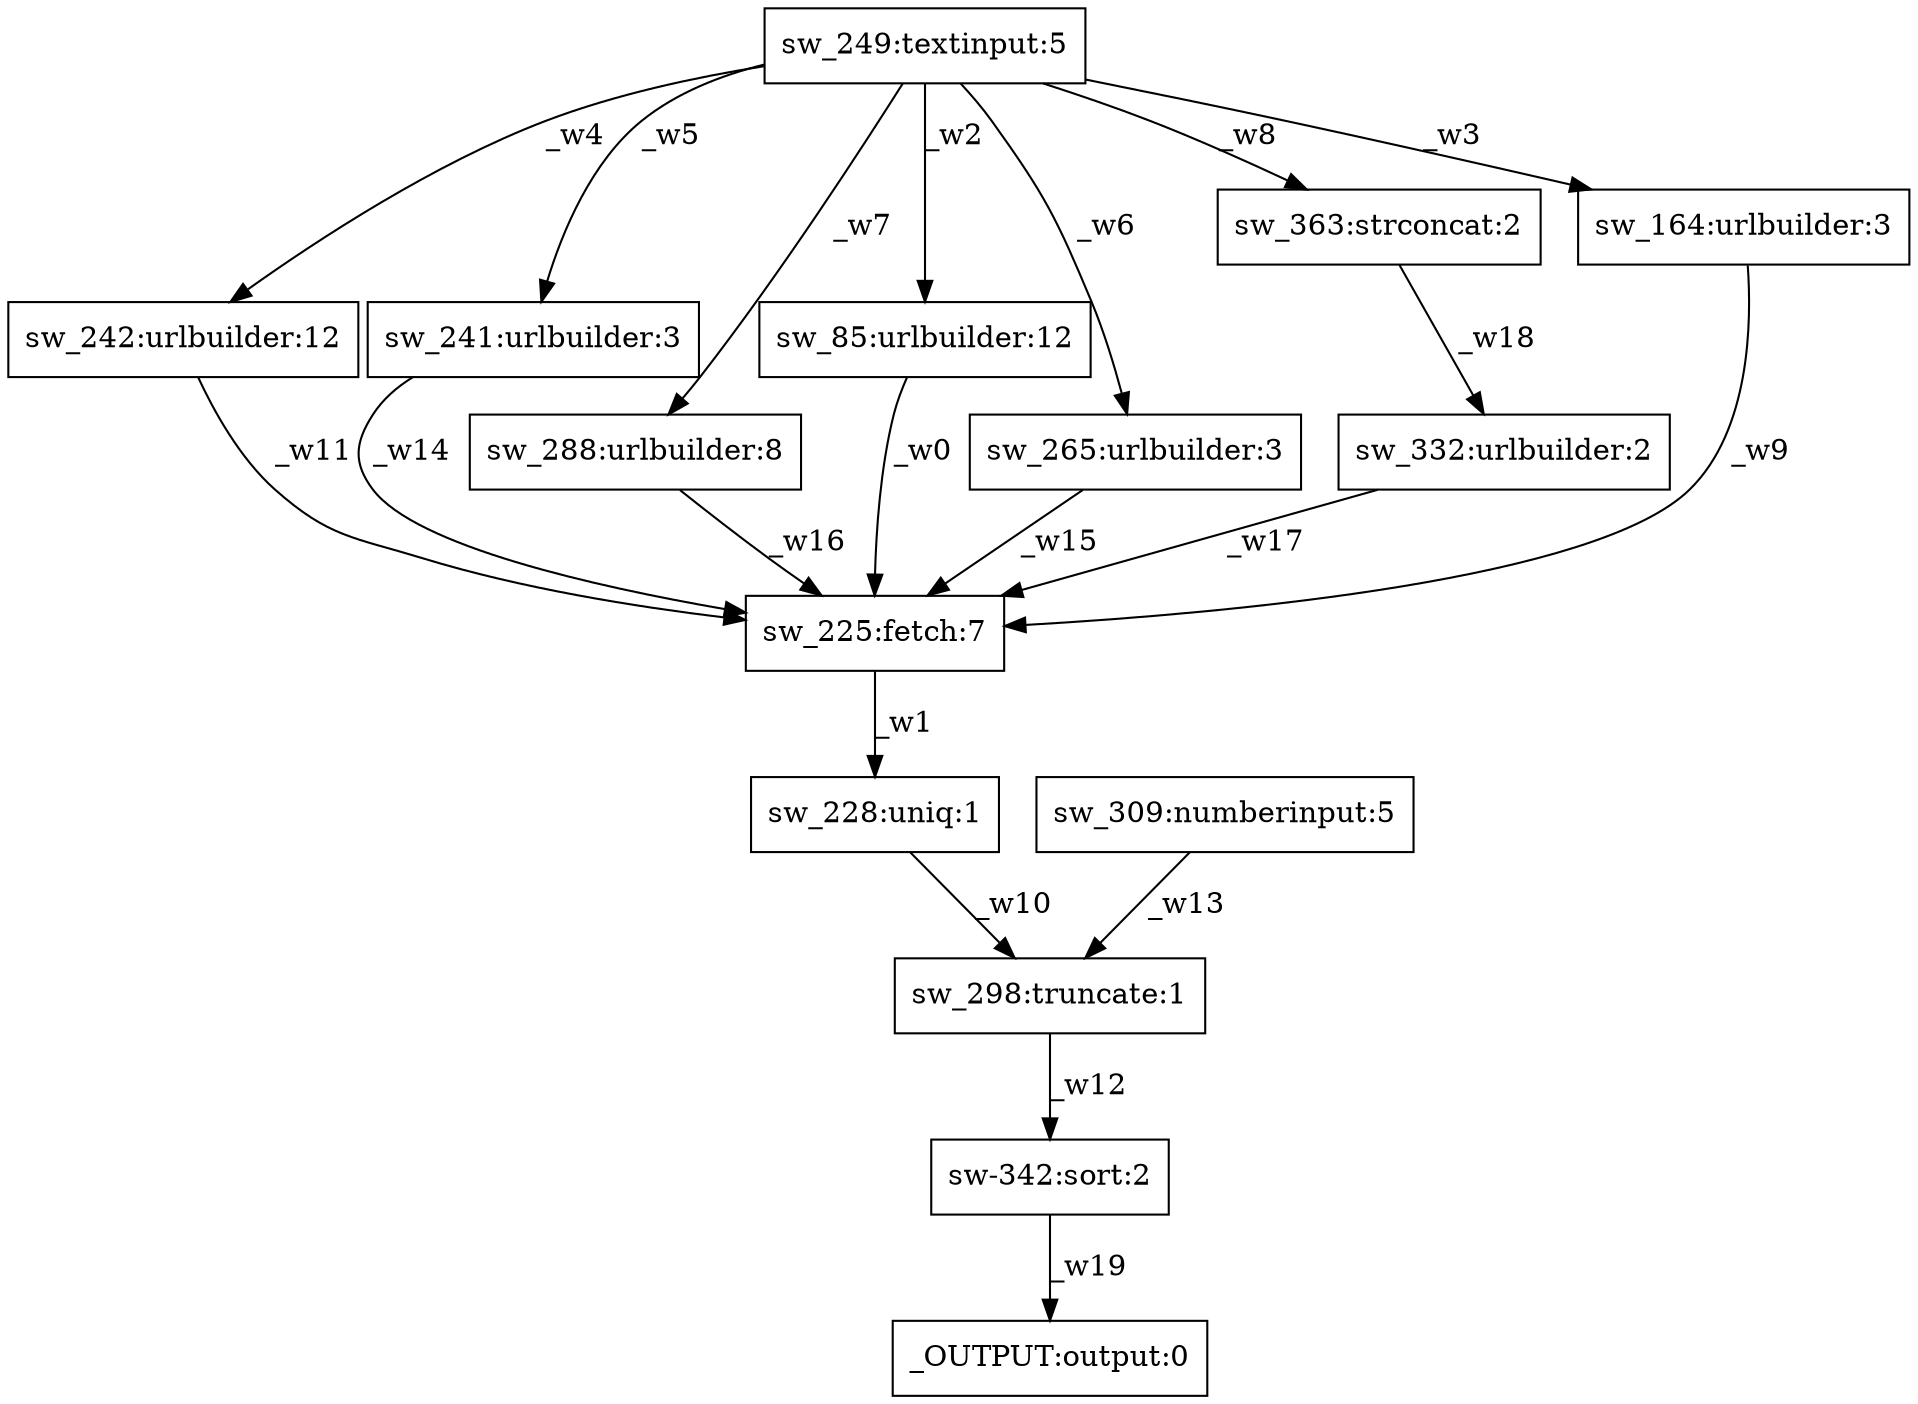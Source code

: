 digraph test1 { node [shape=box] "sw_298" [label="sw_298:truncate:1"];"_OUTPUT" [label="_OUTPUT:output:0"];"sw_242" [label="sw_242:urlbuilder:12"];"sw_332" [label="sw_332:urlbuilder:2"];"sw-342" [label="sw-342:sort:2"];"sw_241" [label="sw_241:urlbuilder:3"];"sw_288" [label="sw_288:urlbuilder:8"];"sw_249" [label="sw_249:textinput:5"];"sw_85" [label="sw_85:urlbuilder:12"];"sw_228" [label="sw_228:uniq:1"];"sw_265" [label="sw_265:urlbuilder:3"];"sw_363" [label="sw_363:strconcat:2"];"sw_164" [label="sw_164:urlbuilder:3"];"sw_309" [label="sw_309:numberinput:5"];"sw_225" [label="sw_225:fetch:7"];"sw_85" -> "sw_225" [label="_w0"];"sw_225" -> "sw_228" [label="_w1"];"sw_249" -> "sw_85" [label="_w2"];"sw_249" -> "sw_164" [label="_w3"];"sw_249" -> "sw_242" [label="_w4"];"sw_249" -> "sw_241" [label="_w5"];"sw_249" -> "sw_265" [label="_w6"];"sw_249" -> "sw_288" [label="_w7"];"sw_249" -> "sw_363" [label="_w8"];"sw_164" -> "sw_225" [label="_w9"];"sw_228" -> "sw_298" [label="_w10"];"sw_242" -> "sw_225" [label="_w11"];"sw_298" -> "sw-342" [label="_w12"];"sw_309" -> "sw_298" [label="_w13"];"sw_241" -> "sw_225" [label="_w14"];"sw_265" -> "sw_225" [label="_w15"];"sw_288" -> "sw_225" [label="_w16"];"sw_332" -> "sw_225" [label="_w17"];"sw_363" -> "sw_332" [label="_w18"];"sw-342" -> "_OUTPUT" [label="_w19"];}